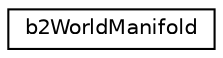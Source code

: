 digraph "Graphical Class Hierarchy"
{
 // LATEX_PDF_SIZE
  edge [fontname="Helvetica",fontsize="10",labelfontname="Helvetica",labelfontsize="10"];
  node [fontname="Helvetica",fontsize="10",shape=record];
  rankdir="LR";
  Node0 [label="b2WorldManifold",height=0.2,width=0.4,color="black", fillcolor="white", style="filled",URL="$structb2WorldManifold.html",tooltip="This is used to compute the current state of a contact manifold."];
}
